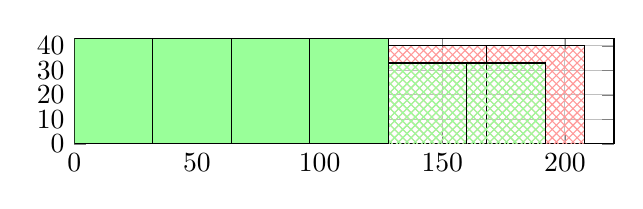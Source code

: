 \begin{tikzpicture}
	\begin{axis}[axis equal image, xmin=0, xmax=220, ymin=0, ymax=43, grid=major]
		\filldraw[draw=black,fill=green!40,pattern=,pattern color=green!40](axis cs:0.0,0.0) rectangle (axis cs:32.0,43.0);		\filldraw[draw=black,fill=green!40,pattern=,pattern color=green!40](axis cs:32.0,0.0) rectangle (axis cs:64.0,43.0);		\filldraw[draw=black,fill=green!40,pattern=,pattern color=green!40](axis cs:64.0,0.0) rectangle (axis cs:96.0,43.0);		\filldraw[draw=black,fill=green!40,pattern=,pattern color=green!40](axis cs:96.0,0.0) rectangle (axis cs:128.0,43.0);		\filldraw[draw=black,fill=red!40,pattern=crosshatch,pattern color=red!40](axis cs:128.0,-10.0) rectangle (axis cs:168.0,40.0);		\filldraw[draw=black,fill=red!40,pattern=crosshatch,pattern color=red!40](axis cs:168.0,-10.0) rectangle (axis cs:208.0,40.0);		\filldraw[draw=black,fill=green!40,pattern=crosshatch,pattern color=green!40](axis cs:128.0,-10.0) rectangle (axis cs:160.0,33.0);		\filldraw[draw=black,fill=green!40,pattern=crosshatch,pattern color=green!40](axis cs:160.0,-10.0) rectangle (axis cs:192.0,33.0);	\end{axis}
\end{tikzpicture}